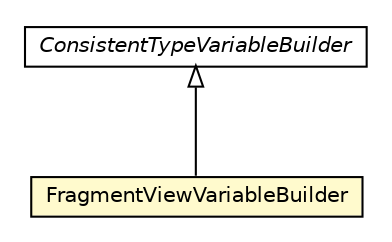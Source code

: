 #!/usr/local/bin/dot
#
# Class diagram 
# Generated by UMLGraph version 5.1 (http://www.umlgraph.org/)
#

digraph G {
	edge [fontname="Helvetica",fontsize=10,labelfontname="Helvetica",labelfontsize=10];
	node [fontname="Helvetica",fontsize=10,shape=plaintext];
	nodesep=0.25;
	ranksep=0.5;
	// org.androidtransfuse.gen.variableBuilder.ConsistentTypeVariableBuilder
	c72644 [label=<<table title="org.androidtransfuse.gen.variableBuilder.ConsistentTypeVariableBuilder" border="0" cellborder="1" cellspacing="0" cellpadding="2" port="p" href="./ConsistentTypeVariableBuilder.html">
		<tr><td><table border="0" cellspacing="0" cellpadding="1">
<tr><td align="center" balign="center"><font face="Helvetica-Oblique"> ConsistentTypeVariableBuilder </font></td></tr>
		</table></td></tr>
		</table>>, fontname="Helvetica", fontcolor="black", fontsize=10.0];
	// org.androidtransfuse.gen.variableBuilder.FragmentViewVariableBuilder
	c72650 [label=<<table title="org.androidtransfuse.gen.variableBuilder.FragmentViewVariableBuilder" border="0" cellborder="1" cellspacing="0" cellpadding="2" port="p" bgcolor="lemonChiffon" href="./FragmentViewVariableBuilder.html">
		<tr><td><table border="0" cellspacing="0" cellpadding="1">
<tr><td align="center" balign="center"> FragmentViewVariableBuilder </td></tr>
		</table></td></tr>
		</table>>, fontname="Helvetica", fontcolor="black", fontsize=10.0];
	//org.androidtransfuse.gen.variableBuilder.FragmentViewVariableBuilder extends org.androidtransfuse.gen.variableBuilder.ConsistentTypeVariableBuilder
	c72644:p -> c72650:p [dir=back,arrowtail=empty];
}

